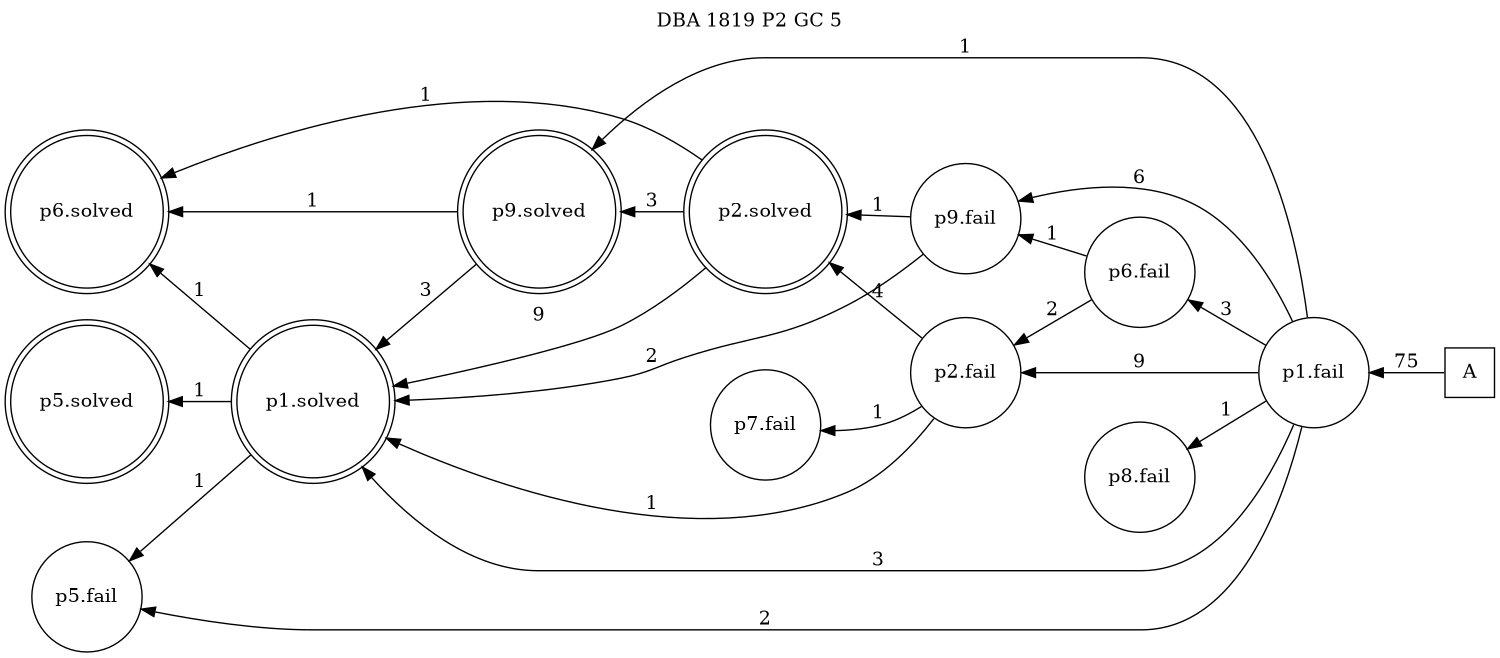 digraph DBA_1819_P2_GC_5_GOOD {
labelloc="tl"
label= " DBA 1819 P2 GC 5 "
rankdir="RL";
graph [ size=" 10 , 10 !"]

"A" [shape="square" label="A"]
"p1.fail" [shape="circle" label="p1.fail"]
"p2.fail" [shape="circle" label="p2.fail"]
"p9.fail" [shape="circle" label="p9.fail"]
"p6.fail" [shape="circle" label="p6.fail"]
"p7.fail" [shape="circle" label="p7.fail"]
"p5.fail" [shape="circle" label="p5.fail"]
"p8.fail" [shape="circle" label="p8.fail"]
"p2.solved" [shape="doublecircle" label="p2.solved"]
"p1.solved" [shape="doublecircle" label="p1.solved"]
"p6.solved" [shape="doublecircle" label="p6.solved"]
"p9.solved" [shape="doublecircle" label="p9.solved"]
"p5.solved" [shape="doublecircle" label="p5.solved"]
"A" -> "p1.fail" [ label=75]
"p1.fail" -> "p2.fail" [ label=9]
"p1.fail" -> "p9.fail" [ label=6]
"p1.fail" -> "p6.fail" [ label=3]
"p1.fail" -> "p5.fail" [ label=2]
"p1.fail" -> "p8.fail" [ label=1]
"p1.fail" -> "p1.solved" [ label=3]
"p1.fail" -> "p9.solved" [ label=1]
"p2.fail" -> "p7.fail" [ label=1]
"p2.fail" -> "p2.solved" [ label=4]
"p2.fail" -> "p1.solved" [ label=1]
"p9.fail" -> "p2.solved" [ label=1]
"p9.fail" -> "p1.solved" [ label=2]
"p6.fail" -> "p2.fail" [ label=2]
"p6.fail" -> "p9.fail" [ label=1]
"p2.solved" -> "p1.solved" [ label=9]
"p2.solved" -> "p6.solved" [ label=1]
"p2.solved" -> "p9.solved" [ label=3]
"p1.solved" -> "p5.fail" [ label=1]
"p1.solved" -> "p6.solved" [ label=1]
"p1.solved" -> "p5.solved" [ label=1]
"p9.solved" -> "p1.solved" [ label=3]
"p9.solved" -> "p6.solved" [ label=1]
}
